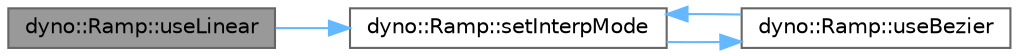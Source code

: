 digraph "dyno::Ramp::useLinear"
{
 // LATEX_PDF_SIZE
  bgcolor="transparent";
  edge [fontname=Helvetica,fontsize=10,labelfontname=Helvetica,labelfontsize=10];
  node [fontname=Helvetica,fontsize=10,shape=box,height=0.2,width=0.4];
  rankdir="LR";
  Node1 [id="Node000001",label="dyno::Ramp::useLinear",height=0.2,width=0.4,color="gray40", fillcolor="grey60", style="filled", fontcolor="black",tooltip=" "];
  Node1 -> Node2 [id="edge1_Node000001_Node000002",color="steelblue1",style="solid",tooltip=" "];
  Node2 [id="Node000002",label="dyno::Ramp::setInterpMode",height=0.2,width=0.4,color="grey40", fillcolor="white", style="filled",URL="$classdyno_1_1_ramp.html#ac8ec540c405640e08fcfb356a350633b",tooltip=" "];
  Node2 -> Node3 [id="edge2_Node000002_Node000003",color="steelblue1",style="solid",tooltip=" "];
  Node3 [id="Node000003",label="dyno::Ramp::useBezier",height=0.2,width=0.4,color="grey40", fillcolor="white", style="filled",URL="$classdyno_1_1_ramp.html#afbb01bef1035369ae522019bf7e59bbc",tooltip=" "];
  Node3 -> Node2 [id="edge3_Node000003_Node000002",color="steelblue1",style="solid",tooltip=" "];
}
